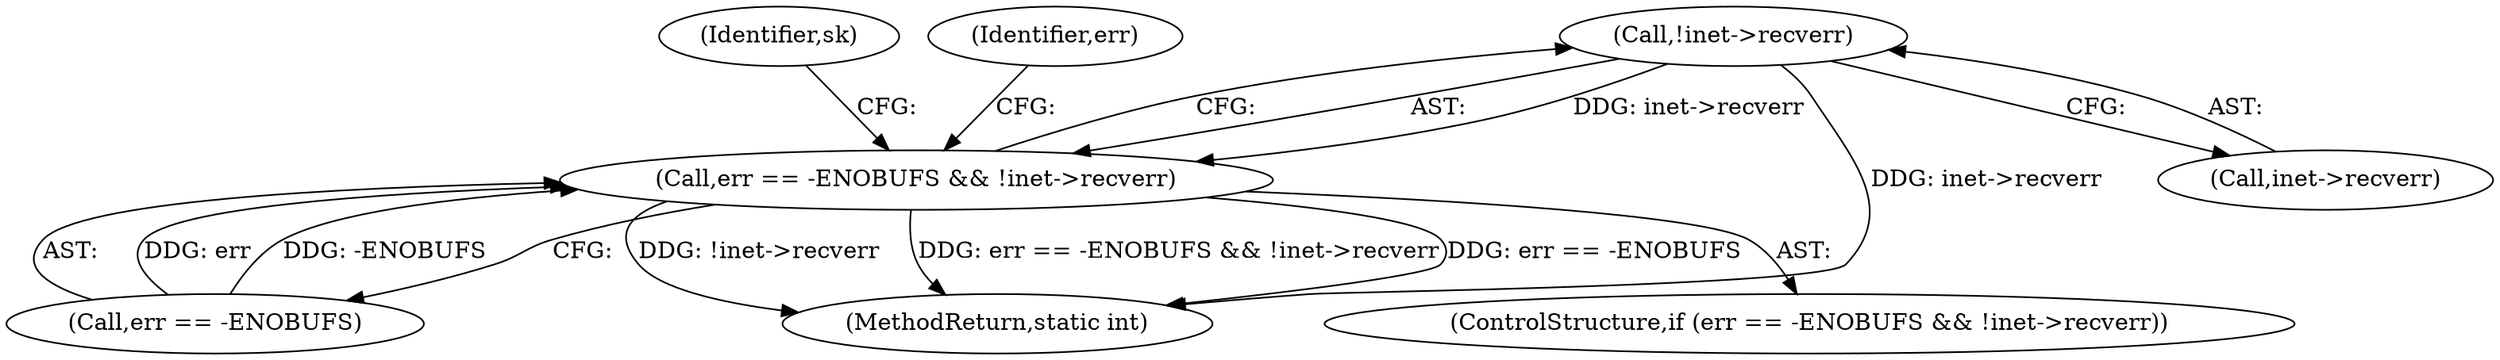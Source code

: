 digraph "0_linux_8f659a03a0ba9289b9aeb9b4470e6fb263d6f483@API" {
"1000629" [label="(Call,!inet->recverr)"];
"1000624" [label="(Call,err == -ENOBUFS && !inet->recverr)"];
"1000637" [label="(Identifier,sk)"];
"1000623" [label="(ControlStructure,if (err == -ENOBUFS && !inet->recverr))"];
"1000630" [label="(Call,inet->recverr)"];
"1000625" [label="(Call,err == -ENOBUFS)"];
"1000624" [label="(Call,err == -ENOBUFS && !inet->recverr)"];
"1000686" [label="(MethodReturn,static int)"];
"1000629" [label="(Call,!inet->recverr)"];
"1000634" [label="(Identifier,err)"];
"1000629" -> "1000624"  [label="AST: "];
"1000629" -> "1000630"  [label="CFG: "];
"1000630" -> "1000629"  [label="AST: "];
"1000624" -> "1000629"  [label="CFG: "];
"1000629" -> "1000686"  [label="DDG: inet->recverr"];
"1000629" -> "1000624"  [label="DDG: inet->recverr"];
"1000624" -> "1000623"  [label="AST: "];
"1000624" -> "1000625"  [label="CFG: "];
"1000625" -> "1000624"  [label="AST: "];
"1000634" -> "1000624"  [label="CFG: "];
"1000637" -> "1000624"  [label="CFG: "];
"1000624" -> "1000686"  [label="DDG: !inet->recverr"];
"1000624" -> "1000686"  [label="DDG: err == -ENOBUFS && !inet->recverr"];
"1000624" -> "1000686"  [label="DDG: err == -ENOBUFS"];
"1000625" -> "1000624"  [label="DDG: err"];
"1000625" -> "1000624"  [label="DDG: -ENOBUFS"];
}
